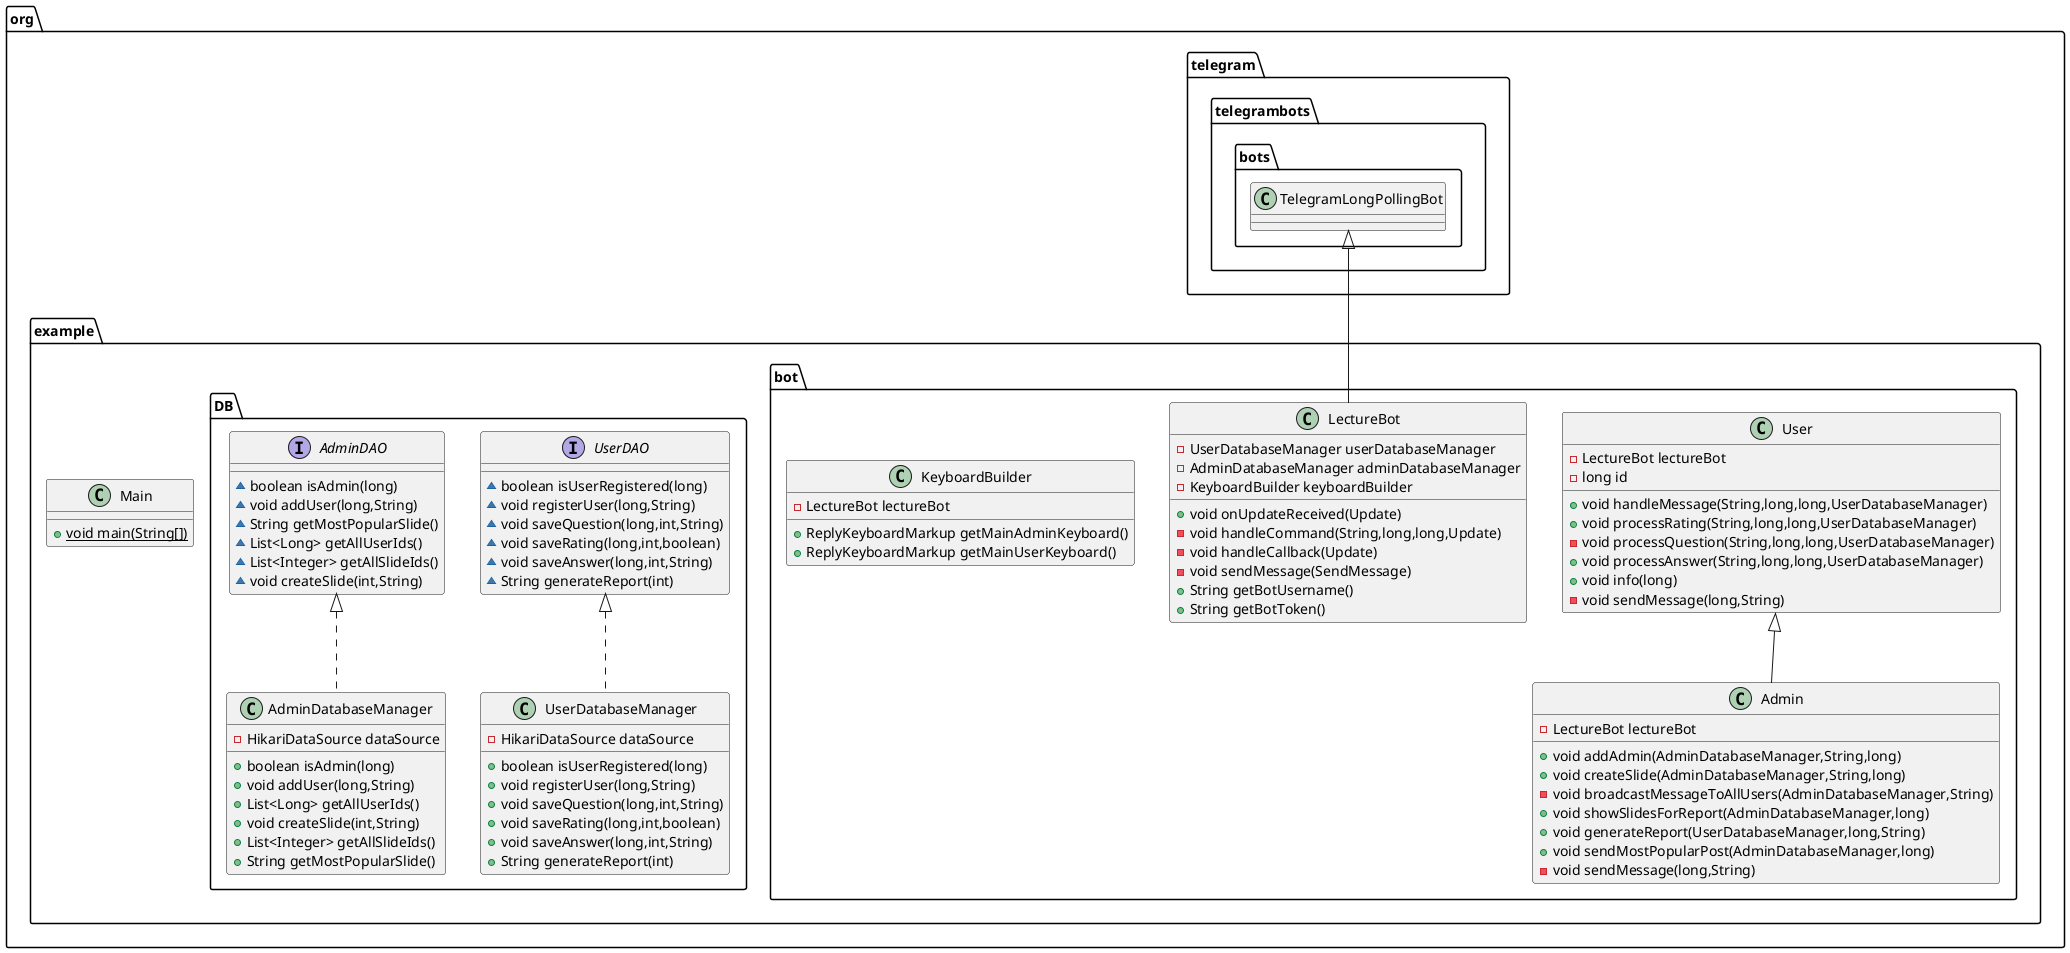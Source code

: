 @startuml
class org.example.bot.User {
- LectureBot lectureBot
- long id
+ void handleMessage(String,long,long,UserDatabaseManager)
+ void processRating(String,long,long,UserDatabaseManager)
- void processQuestion(String,long,long,UserDatabaseManager)
+ void processAnswer(String,long,long,UserDatabaseManager)
+ void info(long)
- void sendMessage(long,String)
}


class org.example.DB.AdminDatabaseManager {
- HikariDataSource dataSource
+ boolean isAdmin(long)
+ void addUser(long,String)
+ List<Long> getAllUserIds()
+ void createSlide(int,String)
+ List<Integer> getAllSlideIds()
+ String getMostPopularSlide()
}


class org.example.DB.UserDatabaseManager {
- HikariDataSource dataSource
+ boolean isUserRegistered(long)
+ void registerUser(long,String)
+ void saveQuestion(long,int,String)
+ void saveRating(long,int,boolean)
+ void saveAnswer(long,int,String)
+ String generateReport(int)
}


class org.example.Main {
+ {static} void main(String[])
}

class org.example.bot.LectureBot {
- UserDatabaseManager userDatabaseManager
- AdminDatabaseManager adminDatabaseManager
- KeyboardBuilder keyboardBuilder
+ void onUpdateReceived(Update)
- void handleCommand(String,long,long,Update)
- void handleCallback(Update)
- void sendMessage(SendMessage)
+ String getBotUsername()
+ String getBotToken()
}


class org.example.bot.Admin {
- LectureBot lectureBot
+ void addAdmin(AdminDatabaseManager,String,long)
+ void createSlide(AdminDatabaseManager,String,long)
- void broadcastMessageToAllUsers(AdminDatabaseManager,String)
+ void showSlidesForReport(AdminDatabaseManager,long)
+ void generateReport(UserDatabaseManager,long,String)
+ void sendMostPopularPost(AdminDatabaseManager,long)
- void sendMessage(long,String)
}


interface org.example.DB.UserDAO {
~ boolean isUserRegistered(long)
~ void registerUser(long,String)
~ void saveQuestion(long,int,String)
~ void saveRating(long,int,boolean)
~ void saveAnswer(long,int,String)
~ String generateReport(int)
}

interface org.example.DB.AdminDAO {
~ boolean isAdmin(long)
~ void addUser(long,String)
~ String getMostPopularSlide()
~ List<Long> getAllUserIds()
~ List<Integer> getAllSlideIds()
~ void createSlide(int,String)
}

class org.example.bot.KeyboardBuilder {
- LectureBot lectureBot
+ ReplyKeyboardMarkup getMainAdminKeyboard()
+ ReplyKeyboardMarkup getMainUserKeyboard()
}




org.example.DB.AdminDAO <|.. org.example.DB.AdminDatabaseManager
org.example.DB.UserDAO <|.. org.example.DB.UserDatabaseManager
org.telegram.telegrambots.bots.TelegramLongPollingBot <|-- org.example.bot.LectureBot
org.example.bot.User <|-- org.example.bot.Admin
@enduml